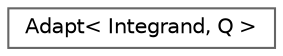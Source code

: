 digraph "Graphical Class Hierarchy"
{
 // INTERACTIVE_SVG=YES
 // LATEX_PDF_SIZE
  bgcolor="transparent";
  edge [fontname=Helvetica,fontsize=10,labelfontname=Helvetica,labelfontsize=10];
  node [fontname=Helvetica,fontsize=10,shape=box,height=0.2,width=0.4];
  rankdir="LR";
  Node0 [id="Node000000",label="Adapt\< Integrand, Q \>",height=0.2,width=0.4,color="grey40", fillcolor="white", style="filled",URL="$d6/dc0/structAdapt.html",tooltip=" "];
}
